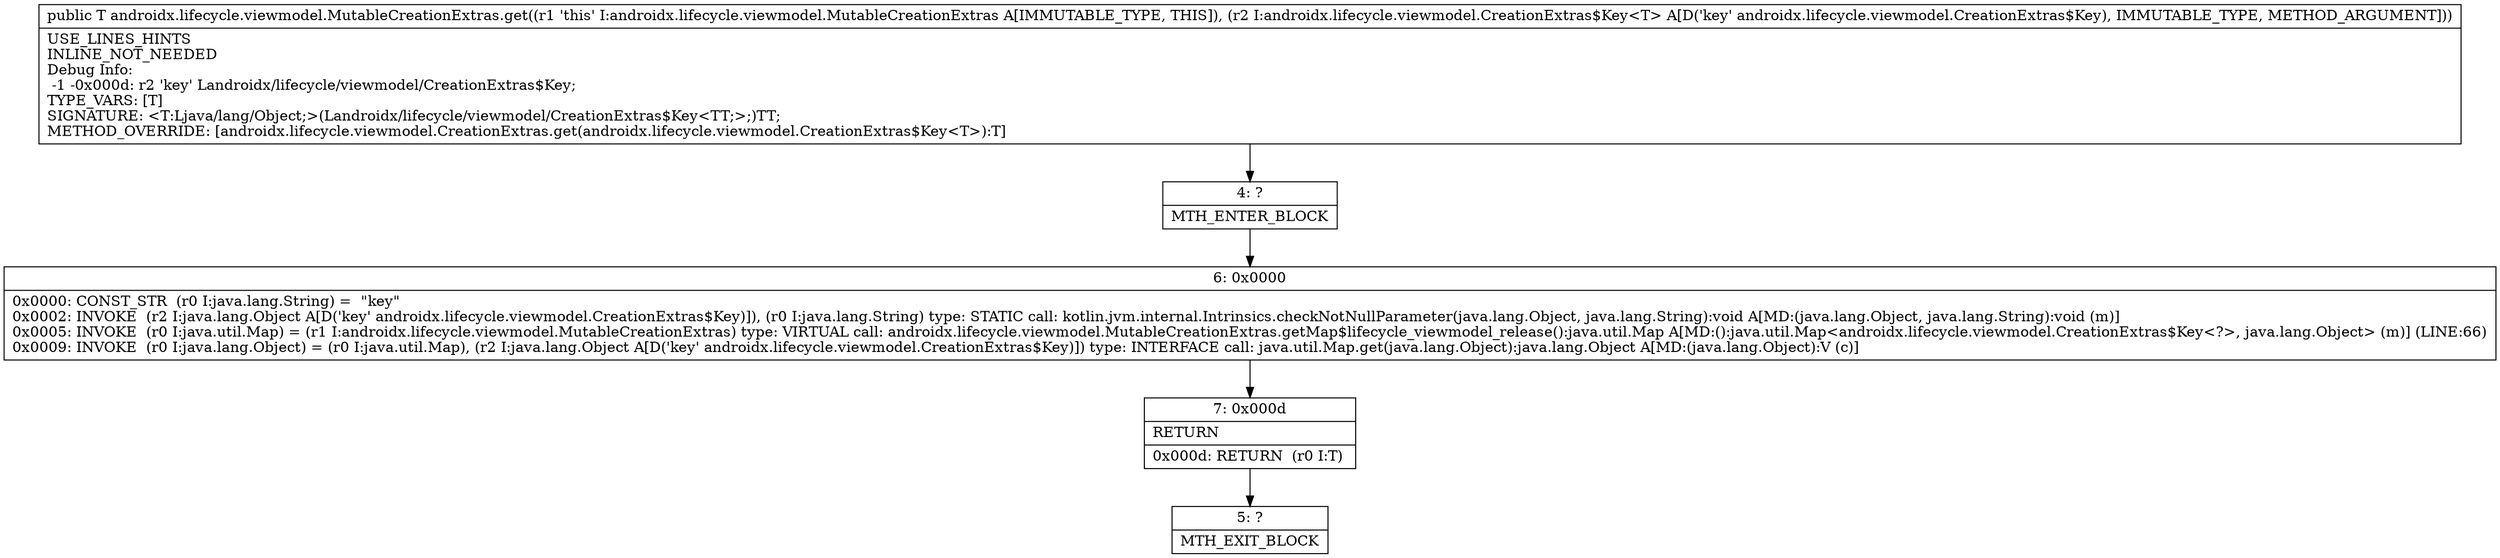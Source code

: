 digraph "CFG forandroidx.lifecycle.viewmodel.MutableCreationExtras.get(Landroidx\/lifecycle\/viewmodel\/CreationExtras$Key;)Ljava\/lang\/Object;" {
Node_4 [shape=record,label="{4\:\ ?|MTH_ENTER_BLOCK\l}"];
Node_6 [shape=record,label="{6\:\ 0x0000|0x0000: CONST_STR  (r0 I:java.lang.String) =  \"key\" \l0x0002: INVOKE  (r2 I:java.lang.Object A[D('key' androidx.lifecycle.viewmodel.CreationExtras$Key)]), (r0 I:java.lang.String) type: STATIC call: kotlin.jvm.internal.Intrinsics.checkNotNullParameter(java.lang.Object, java.lang.String):void A[MD:(java.lang.Object, java.lang.String):void (m)]\l0x0005: INVOKE  (r0 I:java.util.Map) = (r1 I:androidx.lifecycle.viewmodel.MutableCreationExtras) type: VIRTUAL call: androidx.lifecycle.viewmodel.MutableCreationExtras.getMap$lifecycle_viewmodel_release():java.util.Map A[MD:():java.util.Map\<androidx.lifecycle.viewmodel.CreationExtras$Key\<?\>, java.lang.Object\> (m)] (LINE:66)\l0x0009: INVOKE  (r0 I:java.lang.Object) = (r0 I:java.util.Map), (r2 I:java.lang.Object A[D('key' androidx.lifecycle.viewmodel.CreationExtras$Key)]) type: INTERFACE call: java.util.Map.get(java.lang.Object):java.lang.Object A[MD:(java.lang.Object):V (c)]\l}"];
Node_7 [shape=record,label="{7\:\ 0x000d|RETURN\l|0x000d: RETURN  (r0 I:T) \l}"];
Node_5 [shape=record,label="{5\:\ ?|MTH_EXIT_BLOCK\l}"];
MethodNode[shape=record,label="{public T androidx.lifecycle.viewmodel.MutableCreationExtras.get((r1 'this' I:androidx.lifecycle.viewmodel.MutableCreationExtras A[IMMUTABLE_TYPE, THIS]), (r2 I:androidx.lifecycle.viewmodel.CreationExtras$Key\<T\> A[D('key' androidx.lifecycle.viewmodel.CreationExtras$Key), IMMUTABLE_TYPE, METHOD_ARGUMENT]))  | USE_LINES_HINTS\lINLINE_NOT_NEEDED\lDebug Info:\l  \-1 \-0x000d: r2 'key' Landroidx\/lifecycle\/viewmodel\/CreationExtras$Key;\lTYPE_VARS: [T]\lSIGNATURE: \<T:Ljava\/lang\/Object;\>(Landroidx\/lifecycle\/viewmodel\/CreationExtras$Key\<TT;\>;)TT;\lMETHOD_OVERRIDE: [androidx.lifecycle.viewmodel.CreationExtras.get(androidx.lifecycle.viewmodel.CreationExtras$Key\<T\>):T]\l}"];
MethodNode -> Node_4;Node_4 -> Node_6;
Node_6 -> Node_7;
Node_7 -> Node_5;
}

